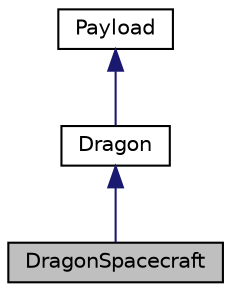 digraph "DragonSpacecraft"
{
 // LATEX_PDF_SIZE
  edge [fontname="Helvetica",fontsize="10",labelfontname="Helvetica",labelfontsize="10"];
  node [fontname="Helvetica",fontsize="10",shape=record];
  Node1 [label="DragonSpacecraft",height=0.2,width=0.4,color="black", fillcolor="grey75", style="filled", fontcolor="black",tooltip="A concrete dragon class."];
  Node2 -> Node1 [dir="back",color="midnightblue",fontsize="10",style="solid",fontname="Helvetica"];
  Node2 [label="Dragon",height=0.2,width=0.4,color="black", fillcolor="white", style="filled",URL="$classDragon.html",tooltip=" "];
  Node3 -> Node2 [dir="back",color="midnightblue",fontsize="10",style="solid",fontname="Helvetica"];
  Node3 [label="Payload",height=0.2,width=0.4,color="black", fillcolor="white", style="filled",URL="$classPayload.html",tooltip=" "];
}
